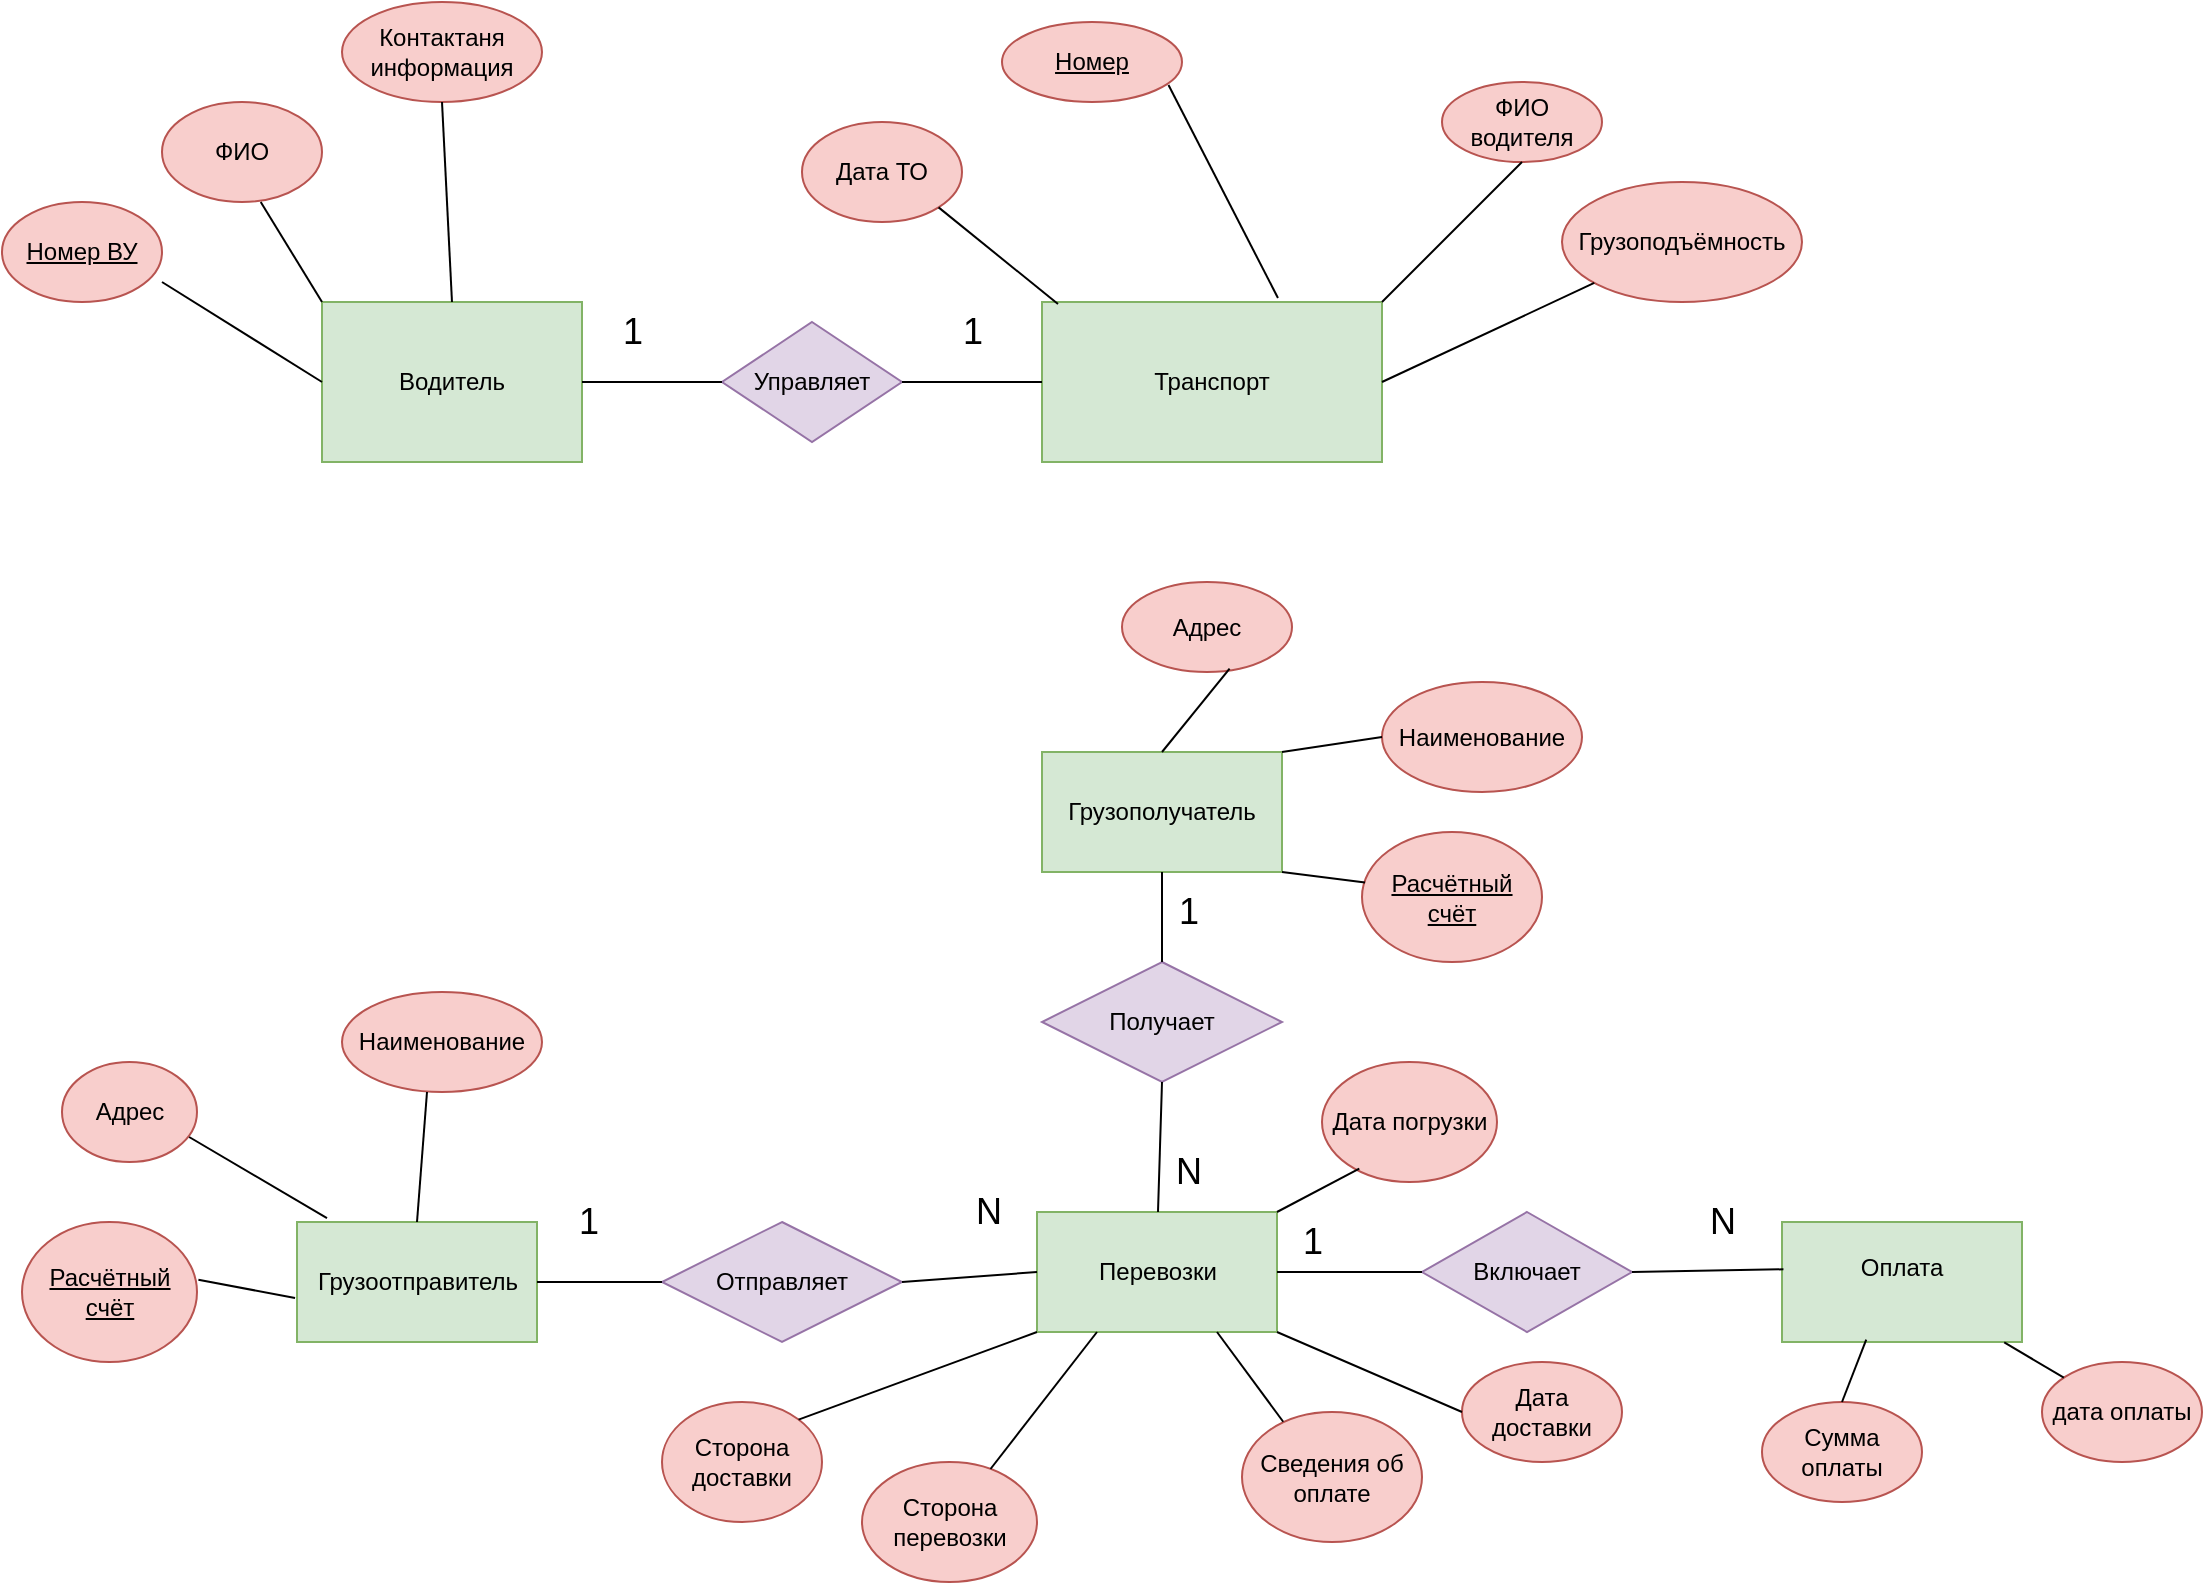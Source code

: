 <mxfile>
    <diagram name="Страница — 1" id="c9riuxBmko2yBIIqOIz3">
        <mxGraphModel dx="1404" dy="779" grid="1" gridSize="10" guides="1" tooltips="1" connect="1" arrows="1" fold="1" page="1" pageScale="1" pageWidth="827" pageHeight="1169" math="0" shadow="0">
            <root>
                <mxCell id="0"/>
                <mxCell id="1" parent="0"/>
                <mxCell id="Ff3JbneCZzg7QOqK37aa-1" value="Транспорт" style="rounded=0;whiteSpace=wrap;html=1;fillColor=#d5e8d4;strokeColor=#82b366;" parent="1" vertex="1">
                    <mxGeometry x="600" y="240" width="170" height="80" as="geometry"/>
                </mxCell>
                <mxCell id="Ff3JbneCZzg7QOqK37aa-2" value="Грузоотправитель" style="rounded=0;whiteSpace=wrap;html=1;fillColor=#d5e8d4;strokeColor=#82b366;" parent="1" vertex="1">
                    <mxGeometry x="227.5" y="700" width="120" height="60" as="geometry"/>
                </mxCell>
                <mxCell id="Ff3JbneCZzg7QOqK37aa-3" value="Грузополучатель" style="rounded=0;whiteSpace=wrap;html=1;fillColor=#d5e8d4;strokeColor=#82b366;" parent="1" vertex="1">
                    <mxGeometry x="600" y="465" width="120" height="60" as="geometry"/>
                </mxCell>
                <mxCell id="Ff3JbneCZzg7QOqK37aa-4" value="Перевозки" style="rounded=0;whiteSpace=wrap;html=1;fillColor=#d5e8d4;strokeColor=#82b366;" parent="1" vertex="1">
                    <mxGeometry x="597.5" y="695" width="120" height="60" as="geometry"/>
                </mxCell>
                <mxCell id="Ff3JbneCZzg7QOqK37aa-5" value="Водитель" style="rounded=0;whiteSpace=wrap;html=1;fillColor=#d5e8d4;strokeColor=#82b366;" parent="1" vertex="1">
                    <mxGeometry x="240" y="240" width="130" height="80" as="geometry"/>
                </mxCell>
                <mxCell id="Ff3JbneCZzg7QOqK37aa-7" value="Оплата&lt;div&gt;&lt;br&gt;&lt;/div&gt;" style="rounded=0;whiteSpace=wrap;html=1;fillColor=#d5e8d4;strokeColor=#82b366;" parent="1" vertex="1">
                    <mxGeometry x="970" y="700" width="120" height="60" as="geometry"/>
                </mxCell>
                <mxCell id="Ff3JbneCZzg7QOqK37aa-8" value="&lt;u&gt;Номер&lt;/u&gt;" style="ellipse;whiteSpace=wrap;html=1;fillColor=#f8cecc;strokeColor=#b85450;" parent="1" vertex="1">
                    <mxGeometry x="580" y="100" width="90" height="40" as="geometry"/>
                </mxCell>
                <mxCell id="Ff3JbneCZzg7QOqK37aa-9" value="Дата ТО" style="ellipse;whiteSpace=wrap;html=1;fillColor=#f8cecc;strokeColor=#b85450;" parent="1" vertex="1">
                    <mxGeometry x="480" y="150" width="80" height="50" as="geometry"/>
                </mxCell>
                <mxCell id="Ff3JbneCZzg7QOqK37aa-18" style="edgeStyle=orthogonalEdgeStyle;rounded=0;orthogonalLoop=1;jettySize=auto;html=1;exitX=0.5;exitY=0;exitDx=0;exitDy=0;entryX=0.5;entryY=0;entryDx=0;entryDy=0;" parent="1" source="Ff3JbneCZzg7QOqK37aa-10" target="Ff3JbneCZzg7QOqK37aa-10" edge="1">
                    <mxGeometry relative="1" as="geometry">
                        <mxPoint x="680" y="110" as="targetPoint"/>
                    </mxGeometry>
                </mxCell>
                <mxCell id="Ff3JbneCZzg7QOqK37aa-10" value="ФИО водителя" style="ellipse;whiteSpace=wrap;html=1;fillColor=#f8cecc;strokeColor=#b85450;" parent="1" vertex="1">
                    <mxGeometry x="800" y="130" width="80" height="40" as="geometry"/>
                </mxCell>
                <mxCell id="Ff3JbneCZzg7QOqK37aa-11" value="Грузоподъёмность" style="ellipse;whiteSpace=wrap;html=1;fillColor=#f8cecc;strokeColor=#b85450;" parent="1" vertex="1">
                    <mxGeometry x="860" y="180" width="120" height="60" as="geometry"/>
                </mxCell>
                <mxCell id="Ff3JbneCZzg7QOqK37aa-13" value="" style="endArrow=none;html=1;rounded=0;exitX=1;exitY=1;exitDx=0;exitDy=0;entryX=0.047;entryY=0.013;entryDx=0;entryDy=0;entryPerimeter=0;" parent="1" source="Ff3JbneCZzg7QOqK37aa-9" target="Ff3JbneCZzg7QOqK37aa-1" edge="1">
                    <mxGeometry width="50" height="50" relative="1" as="geometry">
                        <mxPoint x="510" y="100" as="sourcePoint"/>
                        <mxPoint x="560" y="50" as="targetPoint"/>
                    </mxGeometry>
                </mxCell>
                <mxCell id="Ff3JbneCZzg7QOqK37aa-14" value="" style="endArrow=none;html=1;rounded=0;exitX=0.925;exitY=0.788;exitDx=0;exitDy=0;entryX=0.694;entryY=-0.025;entryDx=0;entryDy=0;exitPerimeter=0;entryPerimeter=0;" parent="1" source="Ff3JbneCZzg7QOqK37aa-8" target="Ff3JbneCZzg7QOqK37aa-1" edge="1">
                    <mxGeometry width="50" height="50" relative="1" as="geometry">
                        <mxPoint x="550" y="30" as="sourcePoint"/>
                        <mxPoint x="600" y="-20" as="targetPoint"/>
                    </mxGeometry>
                </mxCell>
                <mxCell id="Ff3JbneCZzg7QOqK37aa-15" value="" style="endArrow=none;html=1;rounded=0;exitX=0.5;exitY=1;exitDx=0;exitDy=0;entryX=1;entryY=0;entryDx=0;entryDy=0;" parent="1" source="Ff3JbneCZzg7QOqK37aa-10" target="Ff3JbneCZzg7QOqK37aa-1" edge="1">
                    <mxGeometry width="50" height="50" relative="1" as="geometry">
                        <mxPoint x="720" y="120" as="sourcePoint"/>
                        <mxPoint x="770" y="70" as="targetPoint"/>
                    </mxGeometry>
                </mxCell>
                <mxCell id="Ff3JbneCZzg7QOqK37aa-17" value="" style="endArrow=none;html=1;rounded=0;entryX=1;entryY=0.5;entryDx=0;entryDy=0;" parent="1" source="Ff3JbneCZzg7QOqK37aa-11" target="Ff3JbneCZzg7QOqK37aa-1" edge="1">
                    <mxGeometry width="50" height="50" relative="1" as="geometry">
                        <mxPoint x="810" y="90" as="sourcePoint"/>
                        <mxPoint x="810" y="30" as="targetPoint"/>
                    </mxGeometry>
                </mxCell>
                <mxCell id="Ff3JbneCZzg7QOqK37aa-19" value="Управляет" style="rhombus;whiteSpace=wrap;html=1;fillColor=#e1d5e7;strokeColor=#9673a6;" parent="1" vertex="1">
                    <mxGeometry x="440" y="250" width="90" height="60" as="geometry"/>
                </mxCell>
                <mxCell id="Ff3JbneCZzg7QOqK37aa-22" value="" style="endArrow=none;html=1;rounded=0;exitX=1;exitY=0.5;exitDx=0;exitDy=0;entryX=0;entryY=0.5;entryDx=0;entryDy=0;" parent="1" source="Ff3JbneCZzg7QOqK37aa-5" target="Ff3JbneCZzg7QOqK37aa-19" edge="1">
                    <mxGeometry width="50" height="50" relative="1" as="geometry">
                        <mxPoint x="480" y="410" as="sourcePoint"/>
                        <mxPoint x="530" y="360" as="targetPoint"/>
                    </mxGeometry>
                </mxCell>
                <mxCell id="Ff3JbneCZzg7QOqK37aa-23" value="" style="endArrow=none;html=1;rounded=0;exitX=1;exitY=0.5;exitDx=0;exitDy=0;entryX=0;entryY=0.5;entryDx=0;entryDy=0;" parent="1" source="Ff3JbneCZzg7QOqK37aa-19" target="Ff3JbneCZzg7QOqK37aa-1" edge="1">
                    <mxGeometry width="50" height="50" relative="1" as="geometry">
                        <mxPoint x="520" y="320" as="sourcePoint"/>
                        <mxPoint x="570" y="270" as="targetPoint"/>
                    </mxGeometry>
                </mxCell>
                <mxCell id="Ff3JbneCZzg7QOqK37aa-24" value="Контактаня информация" style="ellipse;whiteSpace=wrap;html=1;fillColor=#f8cecc;strokeColor=#b85450;" parent="1" vertex="1">
                    <mxGeometry x="250" y="90" width="100" height="50" as="geometry"/>
                </mxCell>
                <mxCell id="Ff3JbneCZzg7QOqK37aa-25" value="ФИО" style="ellipse;whiteSpace=wrap;html=1;fillColor=#f8cecc;strokeColor=#b85450;" parent="1" vertex="1">
                    <mxGeometry x="160" y="140" width="80" height="50" as="geometry"/>
                </mxCell>
                <mxCell id="Ff3JbneCZzg7QOqK37aa-26" value="" style="endArrow=none;html=1;rounded=0;exitX=0;exitY=0;exitDx=0;exitDy=0;entryX=0.617;entryY=1;entryDx=0;entryDy=0;entryPerimeter=0;" parent="1" source="Ff3JbneCZzg7QOqK37aa-5" target="Ff3JbneCZzg7QOqK37aa-25" edge="1">
                    <mxGeometry width="50" height="50" relative="1" as="geometry">
                        <mxPoint x="210" y="250" as="sourcePoint"/>
                        <mxPoint x="260" y="200" as="targetPoint"/>
                    </mxGeometry>
                </mxCell>
                <mxCell id="Ff3JbneCZzg7QOqK37aa-27" value="" style="endArrow=none;html=1;rounded=0;exitX=0.5;exitY=0;exitDx=0;exitDy=0;entryX=0.5;entryY=1;entryDx=0;entryDy=0;" parent="1" source="Ff3JbneCZzg7QOqK37aa-5" target="Ff3JbneCZzg7QOqK37aa-24" edge="1">
                    <mxGeometry width="50" height="50" relative="1" as="geometry">
                        <mxPoint x="380" y="250" as="sourcePoint"/>
                        <mxPoint x="430" y="200" as="targetPoint"/>
                    </mxGeometry>
                </mxCell>
                <mxCell id="Ff3JbneCZzg7QOqK37aa-28" value="&lt;font style=&quot;font-size: 18px;&quot;&gt;1&lt;/font&gt;" style="text;html=1;align=center;verticalAlign=middle;resizable=0;points=[];autosize=1;strokeColor=none;fillColor=none;" parent="1" vertex="1">
                    <mxGeometry x="380" y="235" width="30" height="40" as="geometry"/>
                </mxCell>
                <mxCell id="Ff3JbneCZzg7QOqK37aa-30" value="&lt;font style=&quot;font-size: 18px;&quot;&gt;1&lt;/font&gt;" style="text;html=1;align=center;verticalAlign=middle;resizable=0;points=[];autosize=1;strokeColor=none;fillColor=none;" parent="1" vertex="1">
                    <mxGeometry x="550" y="235" width="30" height="40" as="geometry"/>
                </mxCell>
                <mxCell id="Ff3JbneCZzg7QOqK37aa-31" value="&lt;u&gt;Расчётный счёт&lt;/u&gt;" style="ellipse;whiteSpace=wrap;html=1;fillColor=#f8cecc;strokeColor=#b85450;" parent="1" vertex="1">
                    <mxGeometry x="90" y="700" width="87.5" height="70" as="geometry"/>
                </mxCell>
                <mxCell id="Ff3JbneCZzg7QOqK37aa-32" value="Наименование" style="ellipse;whiteSpace=wrap;html=1;fillColor=#f8cecc;strokeColor=#b85450;" parent="1" vertex="1">
                    <mxGeometry x="250" y="585" width="100" height="50" as="geometry"/>
                </mxCell>
                <mxCell id="Ff3JbneCZzg7QOqK37aa-33" value="Адрес" style="ellipse;whiteSpace=wrap;html=1;fillColor=#f8cecc;strokeColor=#b85450;" parent="1" vertex="1">
                    <mxGeometry x="110" y="620" width="67.5" height="50" as="geometry"/>
                </mxCell>
                <mxCell id="Ff3JbneCZzg7QOqK37aa-34" value="" style="endArrow=none;html=1;rounded=0;exitX=1.008;exitY=0.413;exitDx=0;exitDy=0;exitPerimeter=0;entryX=-0.008;entryY=0.633;entryDx=0;entryDy=0;entryPerimeter=0;" parent="1" source="Ff3JbneCZzg7QOqK37aa-31" target="Ff3JbneCZzg7QOqK37aa-2" edge="1">
                    <mxGeometry width="50" height="50" relative="1" as="geometry">
                        <mxPoint x="177.5" y="820" as="sourcePoint"/>
                        <mxPoint x="227.5" y="770" as="targetPoint"/>
                    </mxGeometry>
                </mxCell>
                <mxCell id="Ff3JbneCZzg7QOqK37aa-35" value="" style="endArrow=none;html=1;rounded=0;exitX=0.942;exitY=0.75;exitDx=0;exitDy=0;exitPerimeter=0;entryX=0.125;entryY=-0.033;entryDx=0;entryDy=0;entryPerimeter=0;" parent="1" source="Ff3JbneCZzg7QOqK37aa-33" target="Ff3JbneCZzg7QOqK37aa-2" edge="1">
                    <mxGeometry width="50" height="50" relative="1" as="geometry">
                        <mxPoint x="197.5" y="670" as="sourcePoint"/>
                        <mxPoint x="247.5" y="620" as="targetPoint"/>
                    </mxGeometry>
                </mxCell>
                <mxCell id="Ff3JbneCZzg7QOqK37aa-36" value="" style="endArrow=none;html=1;rounded=0;exitX=0.5;exitY=0;exitDx=0;exitDy=0;entryX=0.425;entryY=1;entryDx=0;entryDy=0;entryPerimeter=0;" parent="1" source="Ff3JbneCZzg7QOqK37aa-2" target="Ff3JbneCZzg7QOqK37aa-32" edge="1">
                    <mxGeometry width="50" height="50" relative="1" as="geometry">
                        <mxPoint x="357.5" y="740" as="sourcePoint"/>
                        <mxPoint x="407.5" y="690" as="targetPoint"/>
                    </mxGeometry>
                </mxCell>
                <mxCell id="Ff3JbneCZzg7QOqK37aa-40" value="&lt;u&gt;Расчётный счёт&lt;/u&gt;" style="ellipse;whiteSpace=wrap;html=1;fillColor=#f8cecc;strokeColor=#b85450;" parent="1" vertex="1">
                    <mxGeometry x="760" y="505" width="90" height="65" as="geometry"/>
                </mxCell>
                <mxCell id="Ff3JbneCZzg7QOqK37aa-41" value="Наименование" style="ellipse;whiteSpace=wrap;html=1;fillColor=#f8cecc;strokeColor=#b85450;" parent="1" vertex="1">
                    <mxGeometry x="770" y="430" width="100" height="55" as="geometry"/>
                </mxCell>
                <mxCell id="Ff3JbneCZzg7QOqK37aa-42" value="Адрес" style="ellipse;whiteSpace=wrap;html=1;fillColor=#f8cecc;strokeColor=#b85450;" parent="1" vertex="1">
                    <mxGeometry x="640" y="380" width="85" height="45" as="geometry"/>
                </mxCell>
                <mxCell id="Ff3JbneCZzg7QOqK37aa-43" value="" style="endArrow=none;html=1;rounded=0;exitX=0.017;exitY=0.388;exitDx=0;exitDy=0;entryX=1;entryY=1;entryDx=0;entryDy=0;exitPerimeter=0;" parent="1" source="Ff3JbneCZzg7QOqK37aa-40" target="Ff3JbneCZzg7QOqK37aa-3" edge="1">
                    <mxGeometry width="50" height="50" relative="1" as="geometry">
                        <mxPoint x="630" y="585" as="sourcePoint"/>
                        <mxPoint x="679" y="503" as="targetPoint"/>
                    </mxGeometry>
                </mxCell>
                <mxCell id="Ff3JbneCZzg7QOqK37aa-44" value="" style="endArrow=none;html=1;rounded=0;exitX=0.633;exitY=0.963;exitDx=0;exitDy=0;exitPerimeter=0;entryX=0.5;entryY=0;entryDx=0;entryDy=0;" parent="1" source="Ff3JbneCZzg7QOqK37aa-42" edge="1" target="Ff3JbneCZzg7QOqK37aa-3">
                    <mxGeometry width="50" height="50" relative="1" as="geometry">
                        <mxPoint x="650" y="435" as="sourcePoint"/>
                        <mxPoint x="695" y="463" as="targetPoint"/>
                    </mxGeometry>
                </mxCell>
                <mxCell id="Ff3JbneCZzg7QOqK37aa-45" value="" style="endArrow=none;html=1;rounded=0;exitX=1;exitY=0;exitDx=0;exitDy=0;entryX=0;entryY=0.5;entryDx=0;entryDy=0;" parent="1" source="Ff3JbneCZzg7QOqK37aa-3" target="Ff3JbneCZzg7QOqK37aa-41" edge="1">
                    <mxGeometry width="50" height="50" relative="1" as="geometry">
                        <mxPoint x="740" y="465" as="sourcePoint"/>
                        <mxPoint x="860" y="455" as="targetPoint"/>
                    </mxGeometry>
                </mxCell>
                <mxCell id="Ff3JbneCZzg7QOqK37aa-46" value="&lt;font style=&quot;font-size: 18px;&quot;&gt;1&lt;/font&gt;" style="text;html=1;align=center;verticalAlign=middle;resizable=0;points=[];autosize=1;strokeColor=none;fillColor=none;" parent="1" vertex="1">
                    <mxGeometry x="357.5" y="680" width="30" height="40" as="geometry"/>
                </mxCell>
                <mxCell id="Ff3JbneCZzg7QOqK37aa-56" value="Сторона доставки" style="ellipse;whiteSpace=wrap;html=1;fillColor=#f8cecc;strokeColor=#b85450;" parent="1" vertex="1">
                    <mxGeometry x="410" y="790" width="80" height="60" as="geometry"/>
                </mxCell>
                <mxCell id="Ff3JbneCZzg7QOqK37aa-57" value="Сторона перевозки" style="ellipse;whiteSpace=wrap;html=1;fillColor=#f8cecc;strokeColor=#b85450;" parent="1" vertex="1">
                    <mxGeometry x="510" y="820" width="87.5" height="60" as="geometry"/>
                </mxCell>
                <mxCell id="Ff3JbneCZzg7QOqK37aa-58" value="Сведения об оплате" style="ellipse;whiteSpace=wrap;html=1;fillColor=#f8cecc;strokeColor=#b85450;" parent="1" vertex="1">
                    <mxGeometry x="700" y="795" width="90" height="65" as="geometry"/>
                </mxCell>
                <mxCell id="Ff3JbneCZzg7QOqK37aa-59" value="Дата доставки" style="ellipse;whiteSpace=wrap;html=1;fillColor=#f8cecc;strokeColor=#b85450;" parent="1" vertex="1">
                    <mxGeometry x="810" y="770" width="80" height="50" as="geometry"/>
                </mxCell>
                <mxCell id="Ff3JbneCZzg7QOqK37aa-60" value="Дата погрузки" style="ellipse;whiteSpace=wrap;html=1;fillColor=#f8cecc;strokeColor=#b85450;" parent="1" vertex="1">
                    <mxGeometry x="740" y="620" width="87.5" height="60" as="geometry"/>
                </mxCell>
                <mxCell id="Ff3JbneCZzg7QOqK37aa-61" value="" style="endArrow=none;html=1;rounded=0;entryX=0.213;entryY=0.888;entryDx=0;entryDy=0;entryPerimeter=0;exitX=1;exitY=0;exitDx=0;exitDy=0;" parent="1" source="Ff3JbneCZzg7QOqK37aa-4" target="Ff3JbneCZzg7QOqK37aa-60" edge="1">
                    <mxGeometry width="50" height="50" relative="1" as="geometry">
                        <mxPoint x="637.5" y="750" as="sourcePoint"/>
                        <mxPoint x="687.5" y="700" as="targetPoint"/>
                    </mxGeometry>
                </mxCell>
                <mxCell id="Ff3JbneCZzg7QOqK37aa-62" value="" style="endArrow=none;html=1;rounded=0;entryX=0;entryY=0.5;entryDx=0;entryDy=0;exitX=1;exitY=1;exitDx=0;exitDy=0;" parent="1" source="Ff3JbneCZzg7QOqK37aa-4" target="Ff3JbneCZzg7QOqK37aa-59" edge="1">
                    <mxGeometry width="50" height="50" relative="1" as="geometry">
                        <mxPoint x="618.5" y="705" as="sourcePoint"/>
                        <mxPoint x="608.5" y="682" as="targetPoint"/>
                    </mxGeometry>
                </mxCell>
                <mxCell id="Ff3JbneCZzg7QOqK37aa-63" value="" style="endArrow=none;html=1;rounded=0;entryX=0.229;entryY=0.075;entryDx=0;entryDy=0;entryPerimeter=0;exitX=0.75;exitY=1;exitDx=0;exitDy=0;" parent="1" source="Ff3JbneCZzg7QOqK37aa-4" target="Ff3JbneCZzg7QOqK37aa-58" edge="1">
                    <mxGeometry width="50" height="50" relative="1" as="geometry">
                        <mxPoint x="645.5" y="702" as="sourcePoint"/>
                        <mxPoint x="682.5" y="664" as="targetPoint"/>
                    </mxGeometry>
                </mxCell>
                <mxCell id="Ff3JbneCZzg7QOqK37aa-64" value="" style="endArrow=none;html=1;rounded=0;exitX=0.25;exitY=1;exitDx=0;exitDy=0;" parent="1" source="Ff3JbneCZzg7QOqK37aa-4" target="Ff3JbneCZzg7QOqK37aa-57" edge="1">
                    <mxGeometry width="50" height="50" relative="1" as="geometry">
                        <mxPoint x="736.5" y="765" as="sourcePoint"/>
                        <mxPoint x="777.5" y="750" as="targetPoint"/>
                    </mxGeometry>
                </mxCell>
                <mxCell id="Ff3JbneCZzg7QOqK37aa-65" value="" style="endArrow=none;html=1;rounded=0;exitX=0;exitY=1;exitDx=0;exitDy=0;entryX=1;entryY=0;entryDx=0;entryDy=0;" parent="1" source="Ff3JbneCZzg7QOqK37aa-4" target="Ff3JbneCZzg7QOqK37aa-56" edge="1">
                    <mxGeometry width="50" height="50" relative="1" as="geometry">
                        <mxPoint x="728.5" y="762" as="sourcePoint"/>
                        <mxPoint x="793.5" y="783" as="targetPoint"/>
                    </mxGeometry>
                </mxCell>
                <mxCell id="Ff3JbneCZzg7QOqK37aa-66" value="&lt;span style=&quot;font-size: 18px;&quot;&gt;N&lt;/span&gt;" style="text;html=1;align=center;verticalAlign=middle;resizable=0;points=[];autosize=1;strokeColor=none;fillColor=none;" parent="1" vertex="1">
                    <mxGeometry x="552.5" y="675" width="40" height="40" as="geometry"/>
                </mxCell>
                <mxCell id="Ff3JbneCZzg7QOqK37aa-71" value="Получает" style="shape=rhombus;perimeter=rhombusPerimeter;whiteSpace=wrap;html=1;align=center;fillColor=#e1d5e7;strokeColor=#9673a6;" parent="1" vertex="1">
                    <mxGeometry x="600" y="570" width="120" height="60" as="geometry"/>
                </mxCell>
                <mxCell id="Ff3JbneCZzg7QOqK37aa-72" value="" style="endArrow=none;html=1;rounded=0;entryX=0.5;entryY=1;entryDx=0;entryDy=0;exitX=0.5;exitY=0;exitDx=0;exitDy=0;" parent="1" source="Ff3JbneCZzg7QOqK37aa-71" target="Ff3JbneCZzg7QOqK37aa-3" edge="1">
                    <mxGeometry width="50" height="50" relative="1" as="geometry">
                        <mxPoint x="710" y="570" as="sourcePoint"/>
                        <mxPoint x="760" y="520" as="targetPoint"/>
                    </mxGeometry>
                </mxCell>
                <mxCell id="Ff3JbneCZzg7QOqK37aa-73" value="" style="endArrow=none;html=1;rounded=0;entryX=0.5;entryY=1;entryDx=0;entryDy=0;" parent="1" target="Ff3JbneCZzg7QOqK37aa-71" edge="1">
                    <mxGeometry width="50" height="50" relative="1" as="geometry">
                        <mxPoint x="658" y="695" as="sourcePoint"/>
                        <mxPoint x="640" y="630" as="targetPoint"/>
                    </mxGeometry>
                </mxCell>
                <mxCell id="Ff3JbneCZzg7QOqK37aa-74" value="&lt;font style=&quot;font-size: 18px;&quot;&gt;1&lt;/font&gt;" style="text;html=1;align=center;verticalAlign=middle;resizable=0;points=[];autosize=1;strokeColor=none;fillColor=none;" parent="1" vertex="1">
                    <mxGeometry x="657.5" y="525" width="30" height="40" as="geometry"/>
                </mxCell>
                <mxCell id="Ff3JbneCZzg7QOqK37aa-75" value="&lt;span style=&quot;font-size: 18px;&quot;&gt;N&lt;/span&gt;" style="text;html=1;align=center;verticalAlign=middle;resizable=0;points=[];autosize=1;strokeColor=none;fillColor=none;" parent="1" vertex="1">
                    <mxGeometry x="652.5" y="655" width="40" height="40" as="geometry"/>
                </mxCell>
                <mxCell id="Ff3JbneCZzg7QOqK37aa-76" value="Отправляет" style="shape=rhombus;perimeter=rhombusPerimeter;whiteSpace=wrap;html=1;align=center;fillColor=#e1d5e7;strokeColor=#9673a6;" parent="1" vertex="1">
                    <mxGeometry x="410" y="700" width="120" height="60" as="geometry"/>
                </mxCell>
                <mxCell id="Ff3JbneCZzg7QOqK37aa-77" value="" style="endArrow=none;html=1;rounded=0;exitX=1;exitY=0.5;exitDx=0;exitDy=0;entryX=0;entryY=0.5;entryDx=0;entryDy=0;" parent="1" source="Ff3JbneCZzg7QOqK37aa-2" target="Ff3JbneCZzg7QOqK37aa-76" edge="1">
                    <mxGeometry width="50" height="50" relative="1" as="geometry">
                        <mxPoint x="350" y="760" as="sourcePoint"/>
                        <mxPoint x="400" y="710" as="targetPoint"/>
                    </mxGeometry>
                </mxCell>
                <mxCell id="Ff3JbneCZzg7QOqK37aa-78" value="" style="endArrow=none;html=1;rounded=0;exitX=1;exitY=0.5;exitDx=0;exitDy=0;entryX=0;entryY=0.5;entryDx=0;entryDy=0;" parent="1" source="Ff3JbneCZzg7QOqK37aa-76" target="Ff3JbneCZzg7QOqK37aa-4" edge="1">
                    <mxGeometry width="50" height="50" relative="1" as="geometry">
                        <mxPoint x="518" y="690" as="sourcePoint"/>
                        <mxPoint x="580" y="690" as="targetPoint"/>
                    </mxGeometry>
                </mxCell>
                <mxCell id="Ff3JbneCZzg7QOqK37aa-83" value="&lt;div&gt;Включает&lt;/div&gt;" style="shape=rhombus;perimeter=rhombusPerimeter;whiteSpace=wrap;html=1;align=center;fillColor=#e1d5e7;strokeColor=#9673a6;" parent="1" vertex="1">
                    <mxGeometry x="790" y="695" width="105" height="60" as="geometry"/>
                </mxCell>
                <mxCell id="Ff3JbneCZzg7QOqK37aa-84" value="" style="endArrow=none;html=1;rounded=0;exitX=1;exitY=0.5;exitDx=0;exitDy=0;" parent="1" source="Ff3JbneCZzg7QOqK37aa-4" target="Ff3JbneCZzg7QOqK37aa-83" edge="1">
                    <mxGeometry width="50" height="50" relative="1" as="geometry">
                        <mxPoint x="730" y="750" as="sourcePoint"/>
                        <mxPoint x="780" y="700" as="targetPoint"/>
                    </mxGeometry>
                </mxCell>
                <mxCell id="Ff3JbneCZzg7QOqK37aa-85" value="" style="endArrow=none;html=1;rounded=0;exitX=1;exitY=0.5;exitDx=0;exitDy=0;entryX=0.006;entryY=0.394;entryDx=0;entryDy=0;entryPerimeter=0;" parent="1" source="Ff3JbneCZzg7QOqK37aa-83" target="Ff3JbneCZzg7QOqK37aa-7" edge="1">
                    <mxGeometry width="50" height="50" relative="1" as="geometry">
                        <mxPoint x="880" y="694.31" as="sourcePoint"/>
                        <mxPoint x="952" y="694.31" as="targetPoint"/>
                    </mxGeometry>
                </mxCell>
                <mxCell id="Ff3JbneCZzg7QOqK37aa-86" value="Сумма оплаты" style="ellipse;whiteSpace=wrap;html=1;fillColor=#f8cecc;strokeColor=#b85450;" parent="1" vertex="1">
                    <mxGeometry x="960" y="790" width="80" height="50" as="geometry"/>
                </mxCell>
                <mxCell id="Ff3JbneCZzg7QOqK37aa-87" value="дата оплаты" style="ellipse;whiteSpace=wrap;html=1;fillColor=#f8cecc;strokeColor=#b85450;" parent="1" vertex="1">
                    <mxGeometry x="1100" y="770" width="80" height="50" as="geometry"/>
                </mxCell>
                <mxCell id="Ff3JbneCZzg7QOqK37aa-88" value="" style="endArrow=none;html=1;rounded=0;exitX=0.5;exitY=0;exitDx=0;exitDy=0;entryX=0.351;entryY=0.98;entryDx=0;entryDy=0;entryPerimeter=0;" parent="1" source="Ff3JbneCZzg7QOqK37aa-86" target="Ff3JbneCZzg7QOqK37aa-7" edge="1">
                    <mxGeometry width="50" height="50" relative="1" as="geometry">
                        <mxPoint x="1040" y="890" as="sourcePoint"/>
                        <mxPoint x="1090" y="840" as="targetPoint"/>
                    </mxGeometry>
                </mxCell>
                <mxCell id="Ff3JbneCZzg7QOqK37aa-89" value="" style="endArrow=none;html=1;rounded=0;entryX=0.926;entryY=1.003;entryDx=0;entryDy=0;entryPerimeter=0;" parent="1" source="Ff3JbneCZzg7QOqK37aa-87" target="Ff3JbneCZzg7QOqK37aa-7" edge="1">
                    <mxGeometry width="50" height="50" relative="1" as="geometry">
                        <mxPoint x="1078" y="840" as="sourcePoint"/>
                        <mxPoint x="1090" y="789" as="targetPoint"/>
                    </mxGeometry>
                </mxCell>
                <mxCell id="Ff3JbneCZzg7QOqK37aa-92" value="&lt;font style=&quot;font-size: 18px;&quot;&gt;1&lt;/font&gt;" style="text;html=1;align=center;verticalAlign=middle;resizable=0;points=[];autosize=1;strokeColor=none;fillColor=none;" parent="1" vertex="1">
                    <mxGeometry x="720" y="690" width="30" height="40" as="geometry"/>
                </mxCell>
                <mxCell id="Ff3JbneCZzg7QOqK37aa-93" value="&lt;span style=&quot;font-size: 18px;&quot;&gt;N&lt;/span&gt;" style="text;html=1;align=center;verticalAlign=middle;resizable=0;points=[];autosize=1;strokeColor=none;fillColor=none;" parent="1" vertex="1">
                    <mxGeometry x="920" y="680" width="40" height="40" as="geometry"/>
                </mxCell>
                <mxCell id="2" value="&lt;u&gt;Номер ВУ&lt;/u&gt;" style="ellipse;whiteSpace=wrap;html=1;fillColor=#f8cecc;strokeColor=#b85450;" parent="1" vertex="1">
                    <mxGeometry x="80" y="190" width="80" height="50" as="geometry"/>
                </mxCell>
                <mxCell id="3" value="" style="endArrow=none;html=1;rounded=0;exitX=0;exitY=0.5;exitDx=0;exitDy=0;entryX=1;entryY=0.8;entryDx=0;entryDy=0;entryPerimeter=0;" parent="1" source="Ff3JbneCZzg7QOqK37aa-5" target="2" edge="1">
                    <mxGeometry width="50" height="50" relative="1" as="geometry">
                        <mxPoint x="250" y="250" as="sourcePoint"/>
                        <mxPoint x="190" y="250" as="targetPoint"/>
                    </mxGeometry>
                </mxCell>
            </root>
        </mxGraphModel>
    </diagram>
</mxfile>